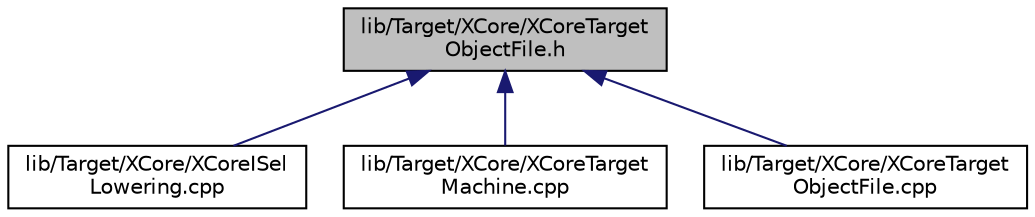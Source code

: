 digraph "lib/Target/XCore/XCoreTargetObjectFile.h"
{
 // LATEX_PDF_SIZE
  bgcolor="transparent";
  edge [fontname="Helvetica",fontsize="10",labelfontname="Helvetica",labelfontsize="10"];
  node [fontname="Helvetica",fontsize="10",shape="box"];
  Node1 [label="lib/Target/XCore/XCoreTarget\lObjectFile.h",height=0.2,width=0.4,color="black", fillcolor="grey75", style="filled", fontcolor="black",tooltip=" "];
  Node1 -> Node2 [dir="back",color="midnightblue",fontsize="10",style="solid",fontname="Helvetica"];
  Node2 [label="lib/Target/XCore/XCoreISel\lLowering.cpp",height=0.2,width=0.4,color="black",URL="$XCoreISelLowering_8cpp.html",tooltip=" "];
  Node1 -> Node3 [dir="back",color="midnightblue",fontsize="10",style="solid",fontname="Helvetica"];
  Node3 [label="lib/Target/XCore/XCoreTarget\lMachine.cpp",height=0.2,width=0.4,color="black",URL="$XCoreTargetMachine_8cpp.html",tooltip=" "];
  Node1 -> Node4 [dir="back",color="midnightblue",fontsize="10",style="solid",fontname="Helvetica"];
  Node4 [label="lib/Target/XCore/XCoreTarget\lObjectFile.cpp",height=0.2,width=0.4,color="black",URL="$XCoreTargetObjectFile_8cpp.html",tooltip=" "];
}
